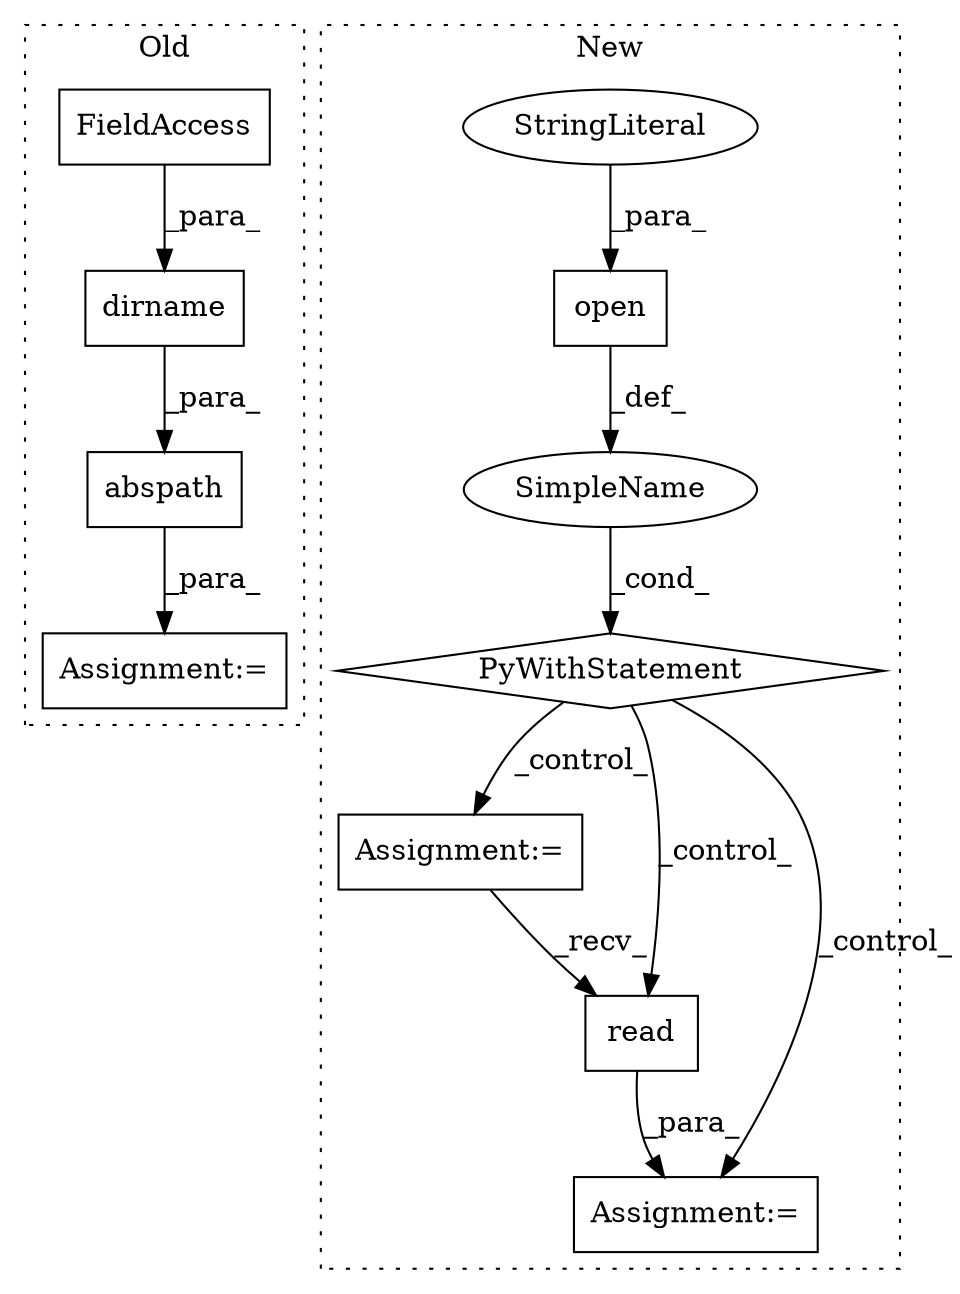 digraph G {
subgraph cluster0 {
1 [label="dirname" a="32" s="303,319" l="8,1" shape="box"];
3 [label="Assignment:=" a="7" s="518" l="1" shape="box"];
8 [label="FieldAccess" a="22" s="311" l="8" shape="box"];
11 [label="abspath" a="32" s="290,320" l="8,1" shape="box"];
label = "Old";
style="dotted";
}
subgraph cluster1 {
2 [label="open" a="32" s="388,413" l="5,1" shape="box"];
4 [label="StringLiteral" a="45" s="410" l="3" shape="ellipse"];
5 [label="PyWithStatement" a="104" s="378,414" l="10,2" shape="diamond"];
6 [label="SimpleName" a="42" s="" l="" shape="ellipse"];
7 [label="Assignment:=" a="7" s="429" l="1" shape="box"];
9 [label="Assignment:=" a="7" s="454" l="1" shape="box"];
10 [label="read" a="32" s="457" l="6" shape="box"];
label = "New";
style="dotted";
}
1 -> 11 [label="_para_"];
2 -> 6 [label="_def_"];
4 -> 2 [label="_para_"];
5 -> 7 [label="_control_"];
5 -> 9 [label="_control_"];
5 -> 10 [label="_control_"];
6 -> 5 [label="_cond_"];
7 -> 10 [label="_recv_"];
8 -> 1 [label="_para_"];
10 -> 9 [label="_para_"];
11 -> 3 [label="_para_"];
}
